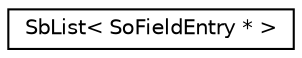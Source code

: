 digraph "Graphical Class Hierarchy"
{
 // LATEX_PDF_SIZE
  edge [fontname="Helvetica",fontsize="10",labelfontname="Helvetica",labelfontsize="10"];
  node [fontname="Helvetica",fontsize="10",shape=record];
  rankdir="LR";
  Node0 [label="SbList\< SoFieldEntry * \>",height=0.2,width=0.4,color="black", fillcolor="white", style="filled",URL="$classSbList.html",tooltip=" "];
}
